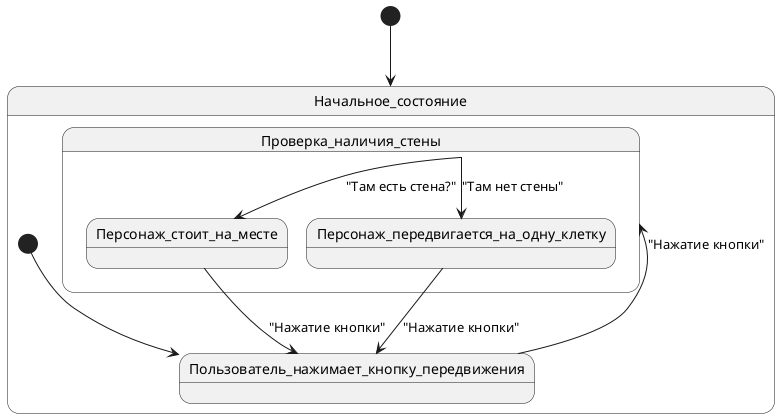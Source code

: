 @startuml
[*] --> Начальное_состояние

state Начальное_состояние {
    [*] --> Пользователь_нажимает_кнопку_передвижения
    Пользователь_нажимает_кнопку_передвижения --> Проверка_наличия_стены : "Нажатие кнопки"
}

state Проверка_наличия_стены {
    Проверка_наличия_стены --> Персонаж_стоит_на_месте : "Там есть стена?"
    Проверка_наличия_стены --> Персонаж_передвигается_на_одну_клетку : "Там нет стены"
}

state Персонаж_стоит_на_месте {
    Персонаж_стоит_на_месте --> Пользователь_нажимает_кнопку_передвижения : "Нажатие кнопки"
}

state Персонаж_передвигается_на_одну_клетку {
    Персонаж_передвигается_на_одну_клетку --> Пользователь_нажимает_кнопку_передвижения : "Нажатие кнопки"
}
@enduml
